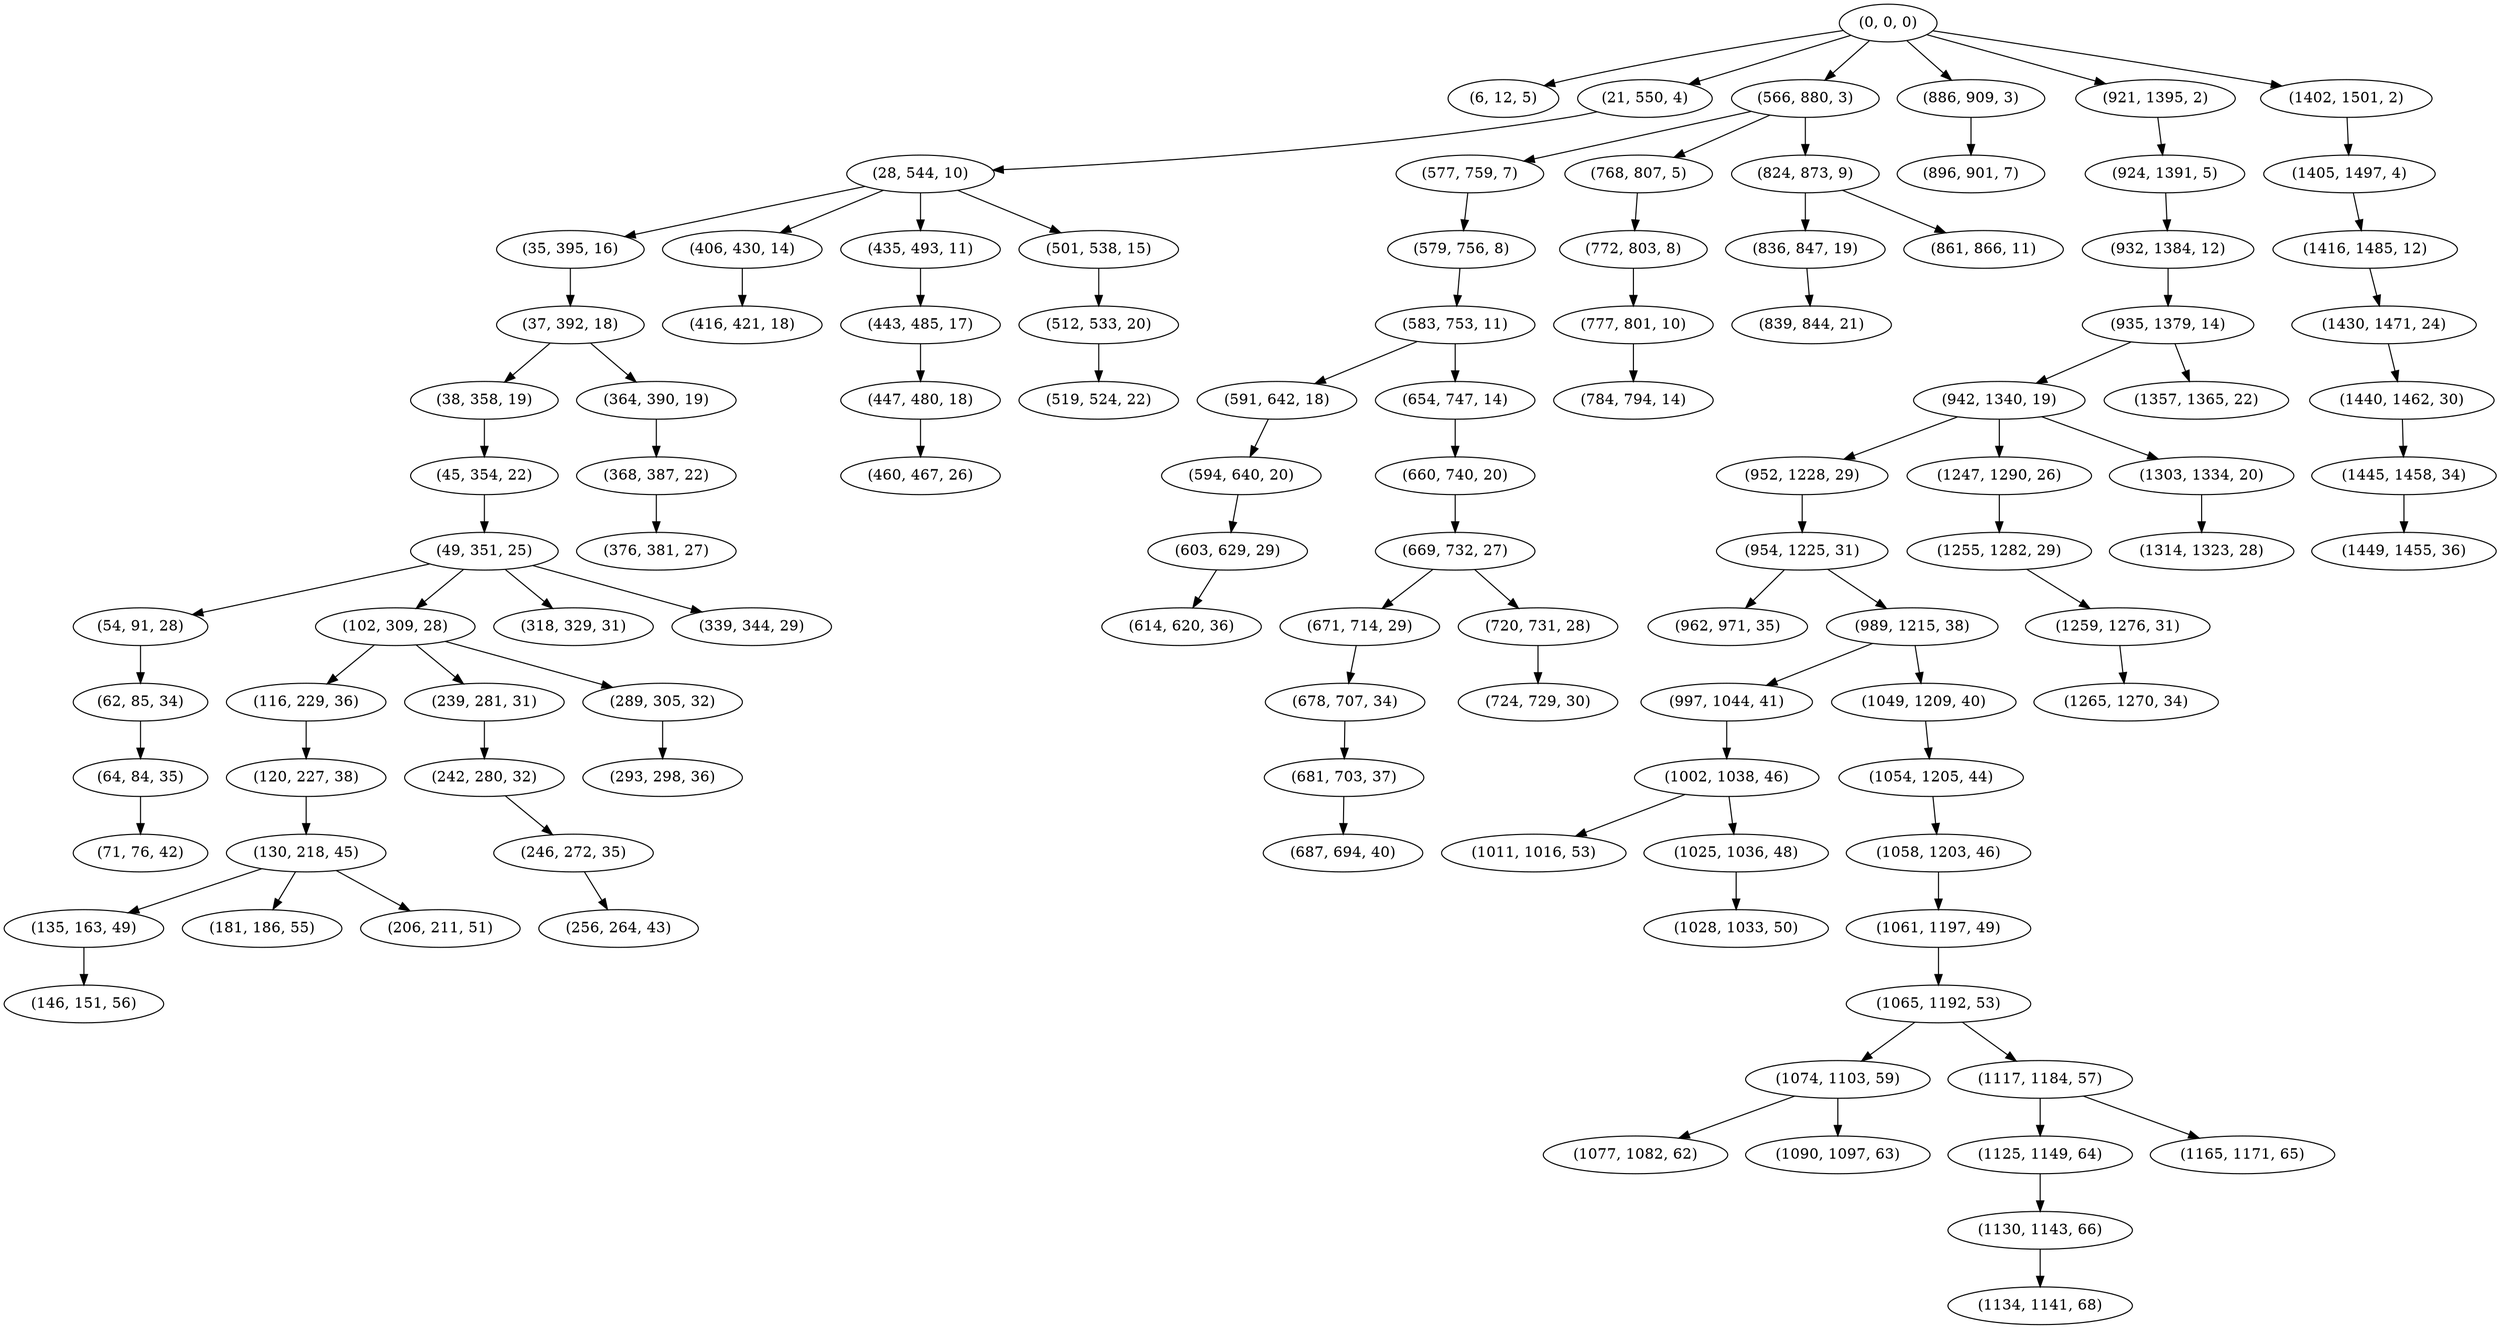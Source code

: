 digraph tree {
    "(0, 0, 0)";
    "(6, 12, 5)";
    "(21, 550, 4)";
    "(28, 544, 10)";
    "(35, 395, 16)";
    "(37, 392, 18)";
    "(38, 358, 19)";
    "(45, 354, 22)";
    "(49, 351, 25)";
    "(54, 91, 28)";
    "(62, 85, 34)";
    "(64, 84, 35)";
    "(71, 76, 42)";
    "(102, 309, 28)";
    "(116, 229, 36)";
    "(120, 227, 38)";
    "(130, 218, 45)";
    "(135, 163, 49)";
    "(146, 151, 56)";
    "(181, 186, 55)";
    "(206, 211, 51)";
    "(239, 281, 31)";
    "(242, 280, 32)";
    "(246, 272, 35)";
    "(256, 264, 43)";
    "(289, 305, 32)";
    "(293, 298, 36)";
    "(318, 329, 31)";
    "(339, 344, 29)";
    "(364, 390, 19)";
    "(368, 387, 22)";
    "(376, 381, 27)";
    "(406, 430, 14)";
    "(416, 421, 18)";
    "(435, 493, 11)";
    "(443, 485, 17)";
    "(447, 480, 18)";
    "(460, 467, 26)";
    "(501, 538, 15)";
    "(512, 533, 20)";
    "(519, 524, 22)";
    "(566, 880, 3)";
    "(577, 759, 7)";
    "(579, 756, 8)";
    "(583, 753, 11)";
    "(591, 642, 18)";
    "(594, 640, 20)";
    "(603, 629, 29)";
    "(614, 620, 36)";
    "(654, 747, 14)";
    "(660, 740, 20)";
    "(669, 732, 27)";
    "(671, 714, 29)";
    "(678, 707, 34)";
    "(681, 703, 37)";
    "(687, 694, 40)";
    "(720, 731, 28)";
    "(724, 729, 30)";
    "(768, 807, 5)";
    "(772, 803, 8)";
    "(777, 801, 10)";
    "(784, 794, 14)";
    "(824, 873, 9)";
    "(836, 847, 19)";
    "(839, 844, 21)";
    "(861, 866, 11)";
    "(886, 909, 3)";
    "(896, 901, 7)";
    "(921, 1395, 2)";
    "(924, 1391, 5)";
    "(932, 1384, 12)";
    "(935, 1379, 14)";
    "(942, 1340, 19)";
    "(952, 1228, 29)";
    "(954, 1225, 31)";
    "(962, 971, 35)";
    "(989, 1215, 38)";
    "(997, 1044, 41)";
    "(1002, 1038, 46)";
    "(1011, 1016, 53)";
    "(1025, 1036, 48)";
    "(1028, 1033, 50)";
    "(1049, 1209, 40)";
    "(1054, 1205, 44)";
    "(1058, 1203, 46)";
    "(1061, 1197, 49)";
    "(1065, 1192, 53)";
    "(1074, 1103, 59)";
    "(1077, 1082, 62)";
    "(1090, 1097, 63)";
    "(1117, 1184, 57)";
    "(1125, 1149, 64)";
    "(1130, 1143, 66)";
    "(1134, 1141, 68)";
    "(1165, 1171, 65)";
    "(1247, 1290, 26)";
    "(1255, 1282, 29)";
    "(1259, 1276, 31)";
    "(1265, 1270, 34)";
    "(1303, 1334, 20)";
    "(1314, 1323, 28)";
    "(1357, 1365, 22)";
    "(1402, 1501, 2)";
    "(1405, 1497, 4)";
    "(1416, 1485, 12)";
    "(1430, 1471, 24)";
    "(1440, 1462, 30)";
    "(1445, 1458, 34)";
    "(1449, 1455, 36)";
    "(0, 0, 0)" -> "(6, 12, 5)";
    "(0, 0, 0)" -> "(21, 550, 4)";
    "(0, 0, 0)" -> "(566, 880, 3)";
    "(0, 0, 0)" -> "(886, 909, 3)";
    "(0, 0, 0)" -> "(921, 1395, 2)";
    "(0, 0, 0)" -> "(1402, 1501, 2)";
    "(21, 550, 4)" -> "(28, 544, 10)";
    "(28, 544, 10)" -> "(35, 395, 16)";
    "(28, 544, 10)" -> "(406, 430, 14)";
    "(28, 544, 10)" -> "(435, 493, 11)";
    "(28, 544, 10)" -> "(501, 538, 15)";
    "(35, 395, 16)" -> "(37, 392, 18)";
    "(37, 392, 18)" -> "(38, 358, 19)";
    "(37, 392, 18)" -> "(364, 390, 19)";
    "(38, 358, 19)" -> "(45, 354, 22)";
    "(45, 354, 22)" -> "(49, 351, 25)";
    "(49, 351, 25)" -> "(54, 91, 28)";
    "(49, 351, 25)" -> "(102, 309, 28)";
    "(49, 351, 25)" -> "(318, 329, 31)";
    "(49, 351, 25)" -> "(339, 344, 29)";
    "(54, 91, 28)" -> "(62, 85, 34)";
    "(62, 85, 34)" -> "(64, 84, 35)";
    "(64, 84, 35)" -> "(71, 76, 42)";
    "(102, 309, 28)" -> "(116, 229, 36)";
    "(102, 309, 28)" -> "(239, 281, 31)";
    "(102, 309, 28)" -> "(289, 305, 32)";
    "(116, 229, 36)" -> "(120, 227, 38)";
    "(120, 227, 38)" -> "(130, 218, 45)";
    "(130, 218, 45)" -> "(135, 163, 49)";
    "(130, 218, 45)" -> "(181, 186, 55)";
    "(130, 218, 45)" -> "(206, 211, 51)";
    "(135, 163, 49)" -> "(146, 151, 56)";
    "(239, 281, 31)" -> "(242, 280, 32)";
    "(242, 280, 32)" -> "(246, 272, 35)";
    "(246, 272, 35)" -> "(256, 264, 43)";
    "(289, 305, 32)" -> "(293, 298, 36)";
    "(364, 390, 19)" -> "(368, 387, 22)";
    "(368, 387, 22)" -> "(376, 381, 27)";
    "(406, 430, 14)" -> "(416, 421, 18)";
    "(435, 493, 11)" -> "(443, 485, 17)";
    "(443, 485, 17)" -> "(447, 480, 18)";
    "(447, 480, 18)" -> "(460, 467, 26)";
    "(501, 538, 15)" -> "(512, 533, 20)";
    "(512, 533, 20)" -> "(519, 524, 22)";
    "(566, 880, 3)" -> "(577, 759, 7)";
    "(566, 880, 3)" -> "(768, 807, 5)";
    "(566, 880, 3)" -> "(824, 873, 9)";
    "(577, 759, 7)" -> "(579, 756, 8)";
    "(579, 756, 8)" -> "(583, 753, 11)";
    "(583, 753, 11)" -> "(591, 642, 18)";
    "(583, 753, 11)" -> "(654, 747, 14)";
    "(591, 642, 18)" -> "(594, 640, 20)";
    "(594, 640, 20)" -> "(603, 629, 29)";
    "(603, 629, 29)" -> "(614, 620, 36)";
    "(654, 747, 14)" -> "(660, 740, 20)";
    "(660, 740, 20)" -> "(669, 732, 27)";
    "(669, 732, 27)" -> "(671, 714, 29)";
    "(669, 732, 27)" -> "(720, 731, 28)";
    "(671, 714, 29)" -> "(678, 707, 34)";
    "(678, 707, 34)" -> "(681, 703, 37)";
    "(681, 703, 37)" -> "(687, 694, 40)";
    "(720, 731, 28)" -> "(724, 729, 30)";
    "(768, 807, 5)" -> "(772, 803, 8)";
    "(772, 803, 8)" -> "(777, 801, 10)";
    "(777, 801, 10)" -> "(784, 794, 14)";
    "(824, 873, 9)" -> "(836, 847, 19)";
    "(824, 873, 9)" -> "(861, 866, 11)";
    "(836, 847, 19)" -> "(839, 844, 21)";
    "(886, 909, 3)" -> "(896, 901, 7)";
    "(921, 1395, 2)" -> "(924, 1391, 5)";
    "(924, 1391, 5)" -> "(932, 1384, 12)";
    "(932, 1384, 12)" -> "(935, 1379, 14)";
    "(935, 1379, 14)" -> "(942, 1340, 19)";
    "(935, 1379, 14)" -> "(1357, 1365, 22)";
    "(942, 1340, 19)" -> "(952, 1228, 29)";
    "(942, 1340, 19)" -> "(1247, 1290, 26)";
    "(942, 1340, 19)" -> "(1303, 1334, 20)";
    "(952, 1228, 29)" -> "(954, 1225, 31)";
    "(954, 1225, 31)" -> "(962, 971, 35)";
    "(954, 1225, 31)" -> "(989, 1215, 38)";
    "(989, 1215, 38)" -> "(997, 1044, 41)";
    "(989, 1215, 38)" -> "(1049, 1209, 40)";
    "(997, 1044, 41)" -> "(1002, 1038, 46)";
    "(1002, 1038, 46)" -> "(1011, 1016, 53)";
    "(1002, 1038, 46)" -> "(1025, 1036, 48)";
    "(1025, 1036, 48)" -> "(1028, 1033, 50)";
    "(1049, 1209, 40)" -> "(1054, 1205, 44)";
    "(1054, 1205, 44)" -> "(1058, 1203, 46)";
    "(1058, 1203, 46)" -> "(1061, 1197, 49)";
    "(1061, 1197, 49)" -> "(1065, 1192, 53)";
    "(1065, 1192, 53)" -> "(1074, 1103, 59)";
    "(1065, 1192, 53)" -> "(1117, 1184, 57)";
    "(1074, 1103, 59)" -> "(1077, 1082, 62)";
    "(1074, 1103, 59)" -> "(1090, 1097, 63)";
    "(1117, 1184, 57)" -> "(1125, 1149, 64)";
    "(1117, 1184, 57)" -> "(1165, 1171, 65)";
    "(1125, 1149, 64)" -> "(1130, 1143, 66)";
    "(1130, 1143, 66)" -> "(1134, 1141, 68)";
    "(1247, 1290, 26)" -> "(1255, 1282, 29)";
    "(1255, 1282, 29)" -> "(1259, 1276, 31)";
    "(1259, 1276, 31)" -> "(1265, 1270, 34)";
    "(1303, 1334, 20)" -> "(1314, 1323, 28)";
    "(1402, 1501, 2)" -> "(1405, 1497, 4)";
    "(1405, 1497, 4)" -> "(1416, 1485, 12)";
    "(1416, 1485, 12)" -> "(1430, 1471, 24)";
    "(1430, 1471, 24)" -> "(1440, 1462, 30)";
    "(1440, 1462, 30)" -> "(1445, 1458, 34)";
    "(1445, 1458, 34)" -> "(1449, 1455, 36)";
}

